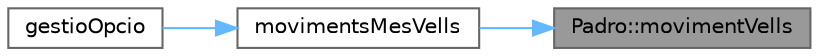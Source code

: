 digraph "Padro::movimentVells"
{
 // LATEX_PDF_SIZE
  bgcolor="transparent";
  edge [fontname=Helvetica,fontsize=10,labelfontname=Helvetica,labelfontsize=10];
  node [fontname=Helvetica,fontsize=10,shape=box,height=0.2,width=0.4];
  rankdir="RL";
  Node1 [id="Node000001",label="Padro::movimentVells",height=0.2,width=0.4,color="gray40", fillcolor="grey60", style="filled", fontcolor="black",tooltip="Obtiene los movimientos de los mayores, es decir, los distritos con mayor promedio de edad."];
  Node1 -> Node2 [id="edge3_Node000001_Node000002",dir="back",color="steelblue1",style="solid",tooltip=" "];
  Node2 [id="Node000002",label="movimentsMesVells",height=0.2,width=0.4,color="grey40", fillcolor="white", style="filled",URL="$main_8cpp.html#a844a6bfba37ee782f41de4c59651ff57",tooltip="Muestra los movimientos de los mayores de edad."];
  Node2 -> Node3 [id="edge4_Node000002_Node000003",dir="back",color="steelblue1",style="solid",tooltip=" "];
  Node3 [id="Node000003",label="gestioOpcio",height=0.2,width=0.4,color="grey40", fillcolor="white", style="filled",URL="$main_8cpp.html#a5289933794b2beb79f44578f8d07af19",tooltip="Gestiona las opciones seleccionadas por el usuario."];
}
